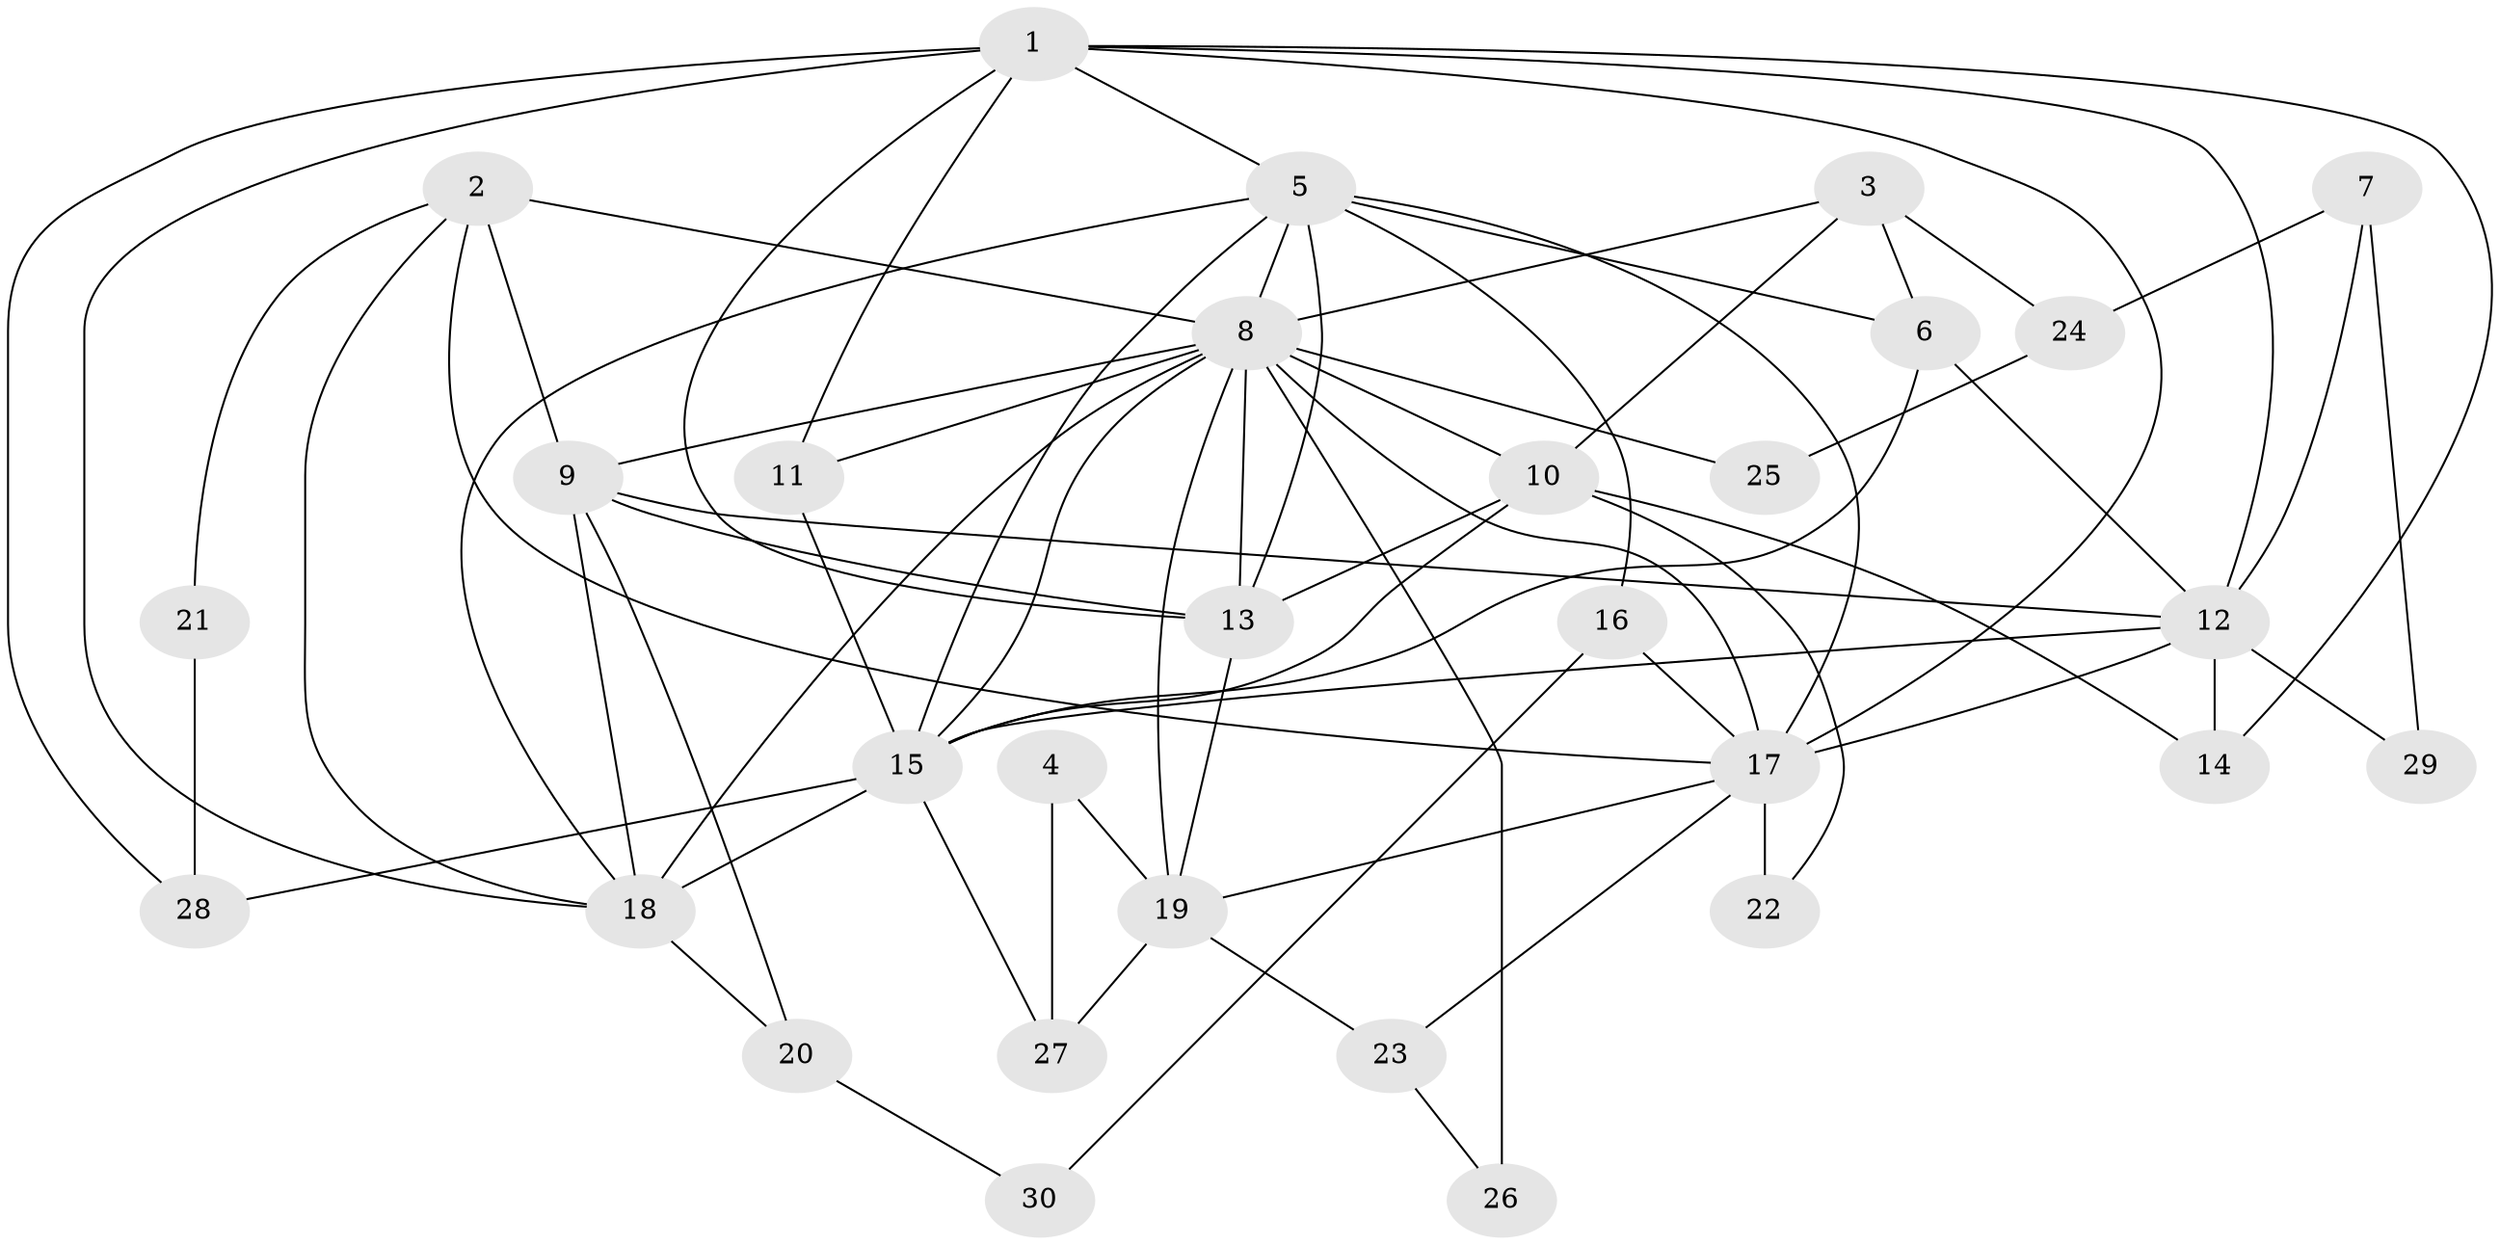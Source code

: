 // original degree distribution, {4: 0.288135593220339, 3: 0.288135593220339, 5: 0.22033898305084745, 2: 0.1016949152542373, 6: 0.06779661016949153, 8: 0.03389830508474576}
// Generated by graph-tools (version 1.1) at 2025/51/03/04/25 22:51:17]
// undirected, 30 vertices, 70 edges
graph export_dot {
  node [color=gray90,style=filled];
  1;
  2;
  3;
  4;
  5;
  6;
  7;
  8;
  9;
  10;
  11;
  12;
  13;
  14;
  15;
  16;
  17;
  18;
  19;
  20;
  21;
  22;
  23;
  24;
  25;
  26;
  27;
  28;
  29;
  30;
  1 -- 5 [weight=1.0];
  1 -- 11 [weight=1.0];
  1 -- 12 [weight=1.0];
  1 -- 13 [weight=1.0];
  1 -- 14 [weight=1.0];
  1 -- 17 [weight=1.0];
  1 -- 18 [weight=1.0];
  1 -- 28 [weight=1.0];
  2 -- 8 [weight=1.0];
  2 -- 9 [weight=2.0];
  2 -- 17 [weight=1.0];
  2 -- 18 [weight=1.0];
  2 -- 21 [weight=1.0];
  3 -- 6 [weight=1.0];
  3 -- 8 [weight=1.0];
  3 -- 10 [weight=1.0];
  3 -- 24 [weight=1.0];
  4 -- 19 [weight=1.0];
  4 -- 27 [weight=1.0];
  5 -- 6 [weight=1.0];
  5 -- 8 [weight=3.0];
  5 -- 13 [weight=1.0];
  5 -- 15 [weight=1.0];
  5 -- 16 [weight=1.0];
  5 -- 17 [weight=4.0];
  5 -- 18 [weight=2.0];
  6 -- 12 [weight=1.0];
  6 -- 15 [weight=1.0];
  7 -- 12 [weight=1.0];
  7 -- 24 [weight=1.0];
  7 -- 29 [weight=1.0];
  8 -- 9 [weight=1.0];
  8 -- 10 [weight=1.0];
  8 -- 11 [weight=1.0];
  8 -- 13 [weight=1.0];
  8 -- 15 [weight=1.0];
  8 -- 17 [weight=1.0];
  8 -- 18 [weight=2.0];
  8 -- 19 [weight=1.0];
  8 -- 25 [weight=1.0];
  8 -- 26 [weight=2.0];
  9 -- 12 [weight=2.0];
  9 -- 13 [weight=1.0];
  9 -- 18 [weight=1.0];
  9 -- 20 [weight=1.0];
  10 -- 13 [weight=1.0];
  10 -- 14 [weight=1.0];
  10 -- 15 [weight=1.0];
  10 -- 22 [weight=1.0];
  11 -- 15 [weight=1.0];
  12 -- 14 [weight=1.0];
  12 -- 15 [weight=2.0];
  12 -- 17 [weight=2.0];
  12 -- 29 [weight=1.0];
  13 -- 19 [weight=1.0];
  15 -- 18 [weight=2.0];
  15 -- 27 [weight=1.0];
  15 -- 28 [weight=1.0];
  16 -- 17 [weight=1.0];
  16 -- 30 [weight=1.0];
  17 -- 19 [weight=1.0];
  17 -- 22 [weight=2.0];
  17 -- 23 [weight=1.0];
  18 -- 20 [weight=1.0];
  19 -- 23 [weight=1.0];
  19 -- 27 [weight=1.0];
  20 -- 30 [weight=1.0];
  21 -- 28 [weight=1.0];
  23 -- 26 [weight=1.0];
  24 -- 25 [weight=1.0];
}
